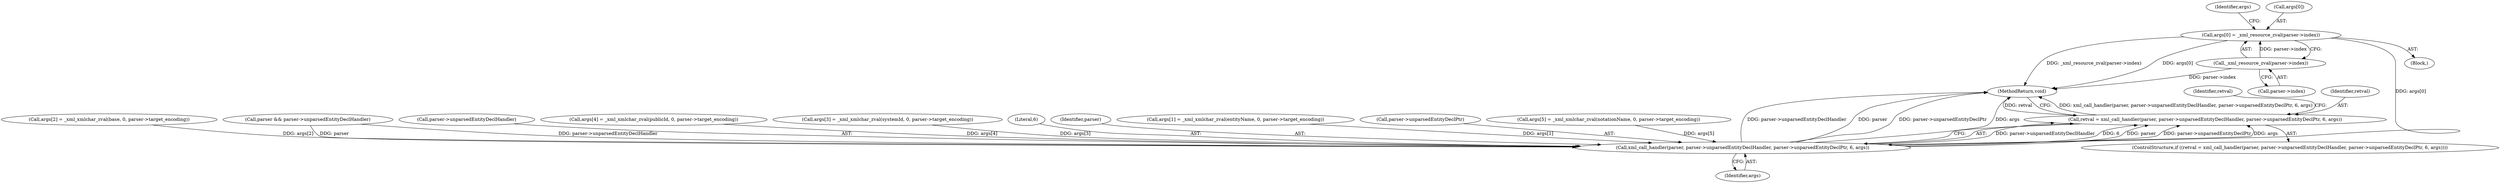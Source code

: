digraph "0_php_dccda88f27a084bcbbb30198ace12b4e7ae961cc_7@array" {
"1000123" [label="(Call,args[0] = _xml_resource_zval(parser->index))"];
"1000127" [label="(Call,_xml_resource_zval(parser->index))"];
"1000184" [label="(Call,xml_call_handler(parser, parser->unparsedEntityDeclHandler, parser->unparsedEntityDeclPtr, 6, args))"];
"1000182" [label="(Call,retval = xml_call_handler(parser, parser->unparsedEntityDeclHandler, parser->unparsedEntityDeclPtr, 6, args))"];
"1000141" [label="(Call,args[2] = _xml_xmlchar_zval(base, 0, parser->target_encoding))"];
"1000183" [label="(Identifier,retval)"];
"1000115" [label="(Call,parser && parser->unparsedEntityDeclHandler)"];
"1000123" [label="(Call,args[0] = _xml_resource_zval(parser->index))"];
"1000186" [label="(Call,parser->unparsedEntityDeclHandler)"];
"1000161" [label="(Call,args[4] = _xml_xmlchar_zval(publicId, 0, parser->target_encoding))"];
"1000151" [label="(Call,args[3] = _xml_xmlchar_zval(systemId, 0, parser->target_encoding))"];
"1000192" [label="(Literal,6)"];
"1000185" [label="(Identifier,parser)"];
"1000131" [label="(Call,args[1] = _xml_xmlchar_zval(entityName, 0, parser->target_encoding))"];
"1000198" [label="(MethodReturn,void)"];
"1000133" [label="(Identifier,args)"];
"1000197" [label="(Identifier,retval)"];
"1000184" [label="(Call,xml_call_handler(parser, parser->unparsedEntityDeclHandler, parser->unparsedEntityDeclPtr, 6, args))"];
"1000193" [label="(Identifier,args)"];
"1000128" [label="(Call,parser->index)"];
"1000189" [label="(Call,parser->unparsedEntityDeclPtr)"];
"1000120" [label="(Block,)"];
"1000127" [label="(Call,_xml_resource_zval(parser->index))"];
"1000171" [label="(Call,args[5] = _xml_xmlchar_zval(notationName, 0, parser->target_encoding))"];
"1000181" [label="(ControlStructure,if ((retval = xml_call_handler(parser, parser->unparsedEntityDeclHandler, parser->unparsedEntityDeclPtr, 6, args))))"];
"1000182" [label="(Call,retval = xml_call_handler(parser, parser->unparsedEntityDeclHandler, parser->unparsedEntityDeclPtr, 6, args))"];
"1000124" [label="(Call,args[0])"];
"1000123" -> "1000120"  [label="AST: "];
"1000123" -> "1000127"  [label="CFG: "];
"1000124" -> "1000123"  [label="AST: "];
"1000127" -> "1000123"  [label="AST: "];
"1000133" -> "1000123"  [label="CFG: "];
"1000123" -> "1000198"  [label="DDG: _xml_resource_zval(parser->index)"];
"1000123" -> "1000198"  [label="DDG: args[0]"];
"1000127" -> "1000123"  [label="DDG: parser->index"];
"1000123" -> "1000184"  [label="DDG: args[0]"];
"1000127" -> "1000128"  [label="CFG: "];
"1000128" -> "1000127"  [label="AST: "];
"1000127" -> "1000198"  [label="DDG: parser->index"];
"1000184" -> "1000182"  [label="AST: "];
"1000184" -> "1000193"  [label="CFG: "];
"1000185" -> "1000184"  [label="AST: "];
"1000186" -> "1000184"  [label="AST: "];
"1000189" -> "1000184"  [label="AST: "];
"1000192" -> "1000184"  [label="AST: "];
"1000193" -> "1000184"  [label="AST: "];
"1000182" -> "1000184"  [label="CFG: "];
"1000184" -> "1000198"  [label="DDG: parser->unparsedEntityDeclHandler"];
"1000184" -> "1000198"  [label="DDG: parser"];
"1000184" -> "1000198"  [label="DDG: parser->unparsedEntityDeclPtr"];
"1000184" -> "1000198"  [label="DDG: args"];
"1000184" -> "1000182"  [label="DDG: parser->unparsedEntityDeclHandler"];
"1000184" -> "1000182"  [label="DDG: 6"];
"1000184" -> "1000182"  [label="DDG: parser"];
"1000184" -> "1000182"  [label="DDG: parser->unparsedEntityDeclPtr"];
"1000184" -> "1000182"  [label="DDG: args"];
"1000115" -> "1000184"  [label="DDG: parser"];
"1000115" -> "1000184"  [label="DDG: parser->unparsedEntityDeclHandler"];
"1000131" -> "1000184"  [label="DDG: args[1]"];
"1000151" -> "1000184"  [label="DDG: args[3]"];
"1000161" -> "1000184"  [label="DDG: args[4]"];
"1000171" -> "1000184"  [label="DDG: args[5]"];
"1000141" -> "1000184"  [label="DDG: args[2]"];
"1000182" -> "1000181"  [label="AST: "];
"1000183" -> "1000182"  [label="AST: "];
"1000197" -> "1000182"  [label="CFG: "];
"1000198" -> "1000182"  [label="CFG: "];
"1000182" -> "1000198"  [label="DDG: xml_call_handler(parser, parser->unparsedEntityDeclHandler, parser->unparsedEntityDeclPtr, 6, args)"];
"1000182" -> "1000198"  [label="DDG: retval"];
}
